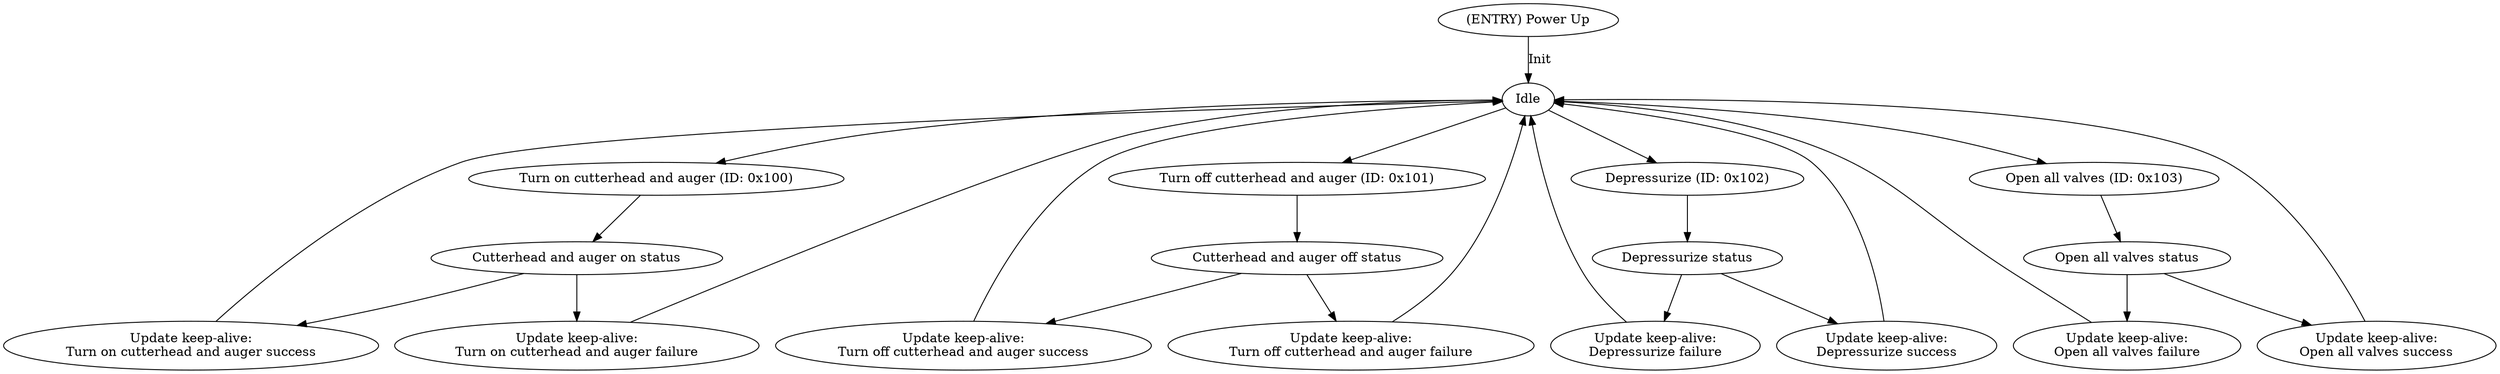 digraph Excavation2{


    // Need Stuff for CIM motor turn on and off?
    // Cutterhead Control FSM
    S01 [label="(ENTRY) Power Up"];
    S02 [label="Idle"];
    S03 [label="Turn on cutterhead and auger (ID: 0x100)"];
    S04 [label="Cutterhead and auger on status"];
    S05 [label="Update keep-alive:\nTurn on cutterhead and auger success"];
    S06 [label="Update keep-alive:\nTurn on cutterhead and auger failure"];


    S07 [label="Turn off cutterhead and auger (ID: 0x101)"];
    S08 [label="Cutterhead and auger off status"]
    S09 [label="Update keep-alive:\nTurn off cutterhead and auger success"];
    S10 [label="Update keep-alive:\nTurn off cutterhead and auger failure"];

    //Deprssurizing
    S25 [label= "Depressurize (ID: 0x102)"];
    S26 [label="Depressurize status"];
    S27 [label="Update keep-alive:\nDepressurize failure"];
    S28 [label="Update keep-alive:\nDepressurize success"];

    //Open all valves
    S29 [label="Open all valves (ID: 0x103)"];
    S30 [label="Open all valves status"];
    S31 [label="Update keep-alive:\nOpen all valves failure"];
    S32 [label="Update keep-alive:\nOpen all valves success"];

    S01 -> S02 [label="Init"];
    S02 -> S03 [label=" "];
    S03 -> S04 [label=" "];
    S04 -> S05 [label=" "];
    S05 -> S02 [label=" "];
    S06 -> S02 [label=" "];
    S09 -> S02 [label=" "];
    S10 -> S02 [label=" "];
    S04 -> S06 [label=" "];

    S02 -> S07 [label=" "];
    S07 -> S08 [label=" "];
    S08 -> S09 [label=" "];
    S08 -> S10 [label=" "];

    S02 -> S25 [label=" "];
    S25 -> S26 [label=" "];
    S26 -> S27 [label=" "];
    S26 -> S28 [label=" "];
    S27 -> S02 [label=" "];
    S28 -> S02 [label=" "];

    S02 -> S29 [label=" "];
    S29 -> S30 [label=" "];
    S30 -> S31 [label=" "];
    S30 -> S32 [label=" "];
    S31 -> S02 [label=" "];
    S32 -> S02 [label=" "];


  /*
    // Auger Control FSM
    S88 [label="(ENTRY)Power up Routine"];
    S89 [label="Sync"];
    S90 [label="Idle"];
    S31 [label="Increase Auger Speed"];
    S80 [label="Turn on Auger"];
    S81 [label="Control Bus Tx:\nTurn on auger failure"];
    S82 [label="Control Bus Tx:\nTurn on auger success"];
    S83 [label="Turn on auger status"];
    S84 [label="Turn off Auger"];
    S85 [label="Update keep-alive:\nTurn off auger failure"];
    S86 [label="Update keep-alive:\nTurn off auger success"];
    S87 [label="Turn off auger status"];

    S88 -> S89 [label=" "];
    S89 -> S90 [label="Master Alive"];
    S90 -> S84 [label=" "];
    S84 -> S87 [label=" "];
    S87 -> S85 [label=" "];
    S87 -> S86 [label=" "];
    S85 -> S90 [label=" "];
    S86 -> S90 [label=" "];

    S90 -> S80 [label=" "];
    S80 -> S83 [label=" "];
    S83 -> S81 [label=" "];
    S83 -> S82 [label=" "];
    S81 -> S90 [label=" "];
    S82 -> S90 [label=" "];

    S90 -> S31 [label=" "];
    S31 -> S34 [label=" "];
    S34 -> S32 [label=" "];
    S34 -> S33 [label=" "];
    S32 -> S90 [label=" "];
    S33 -> S90 [label=" "];

    S90 -> S35 [label=" "];
    S35 -> S38 [label=" "];
    S38 -> S36 [label=" "];
    S38 -> S37 [label=" "];
    S37 -> S90 [label=" "];
    S36 -> S90 [label=" "];
*/

}

